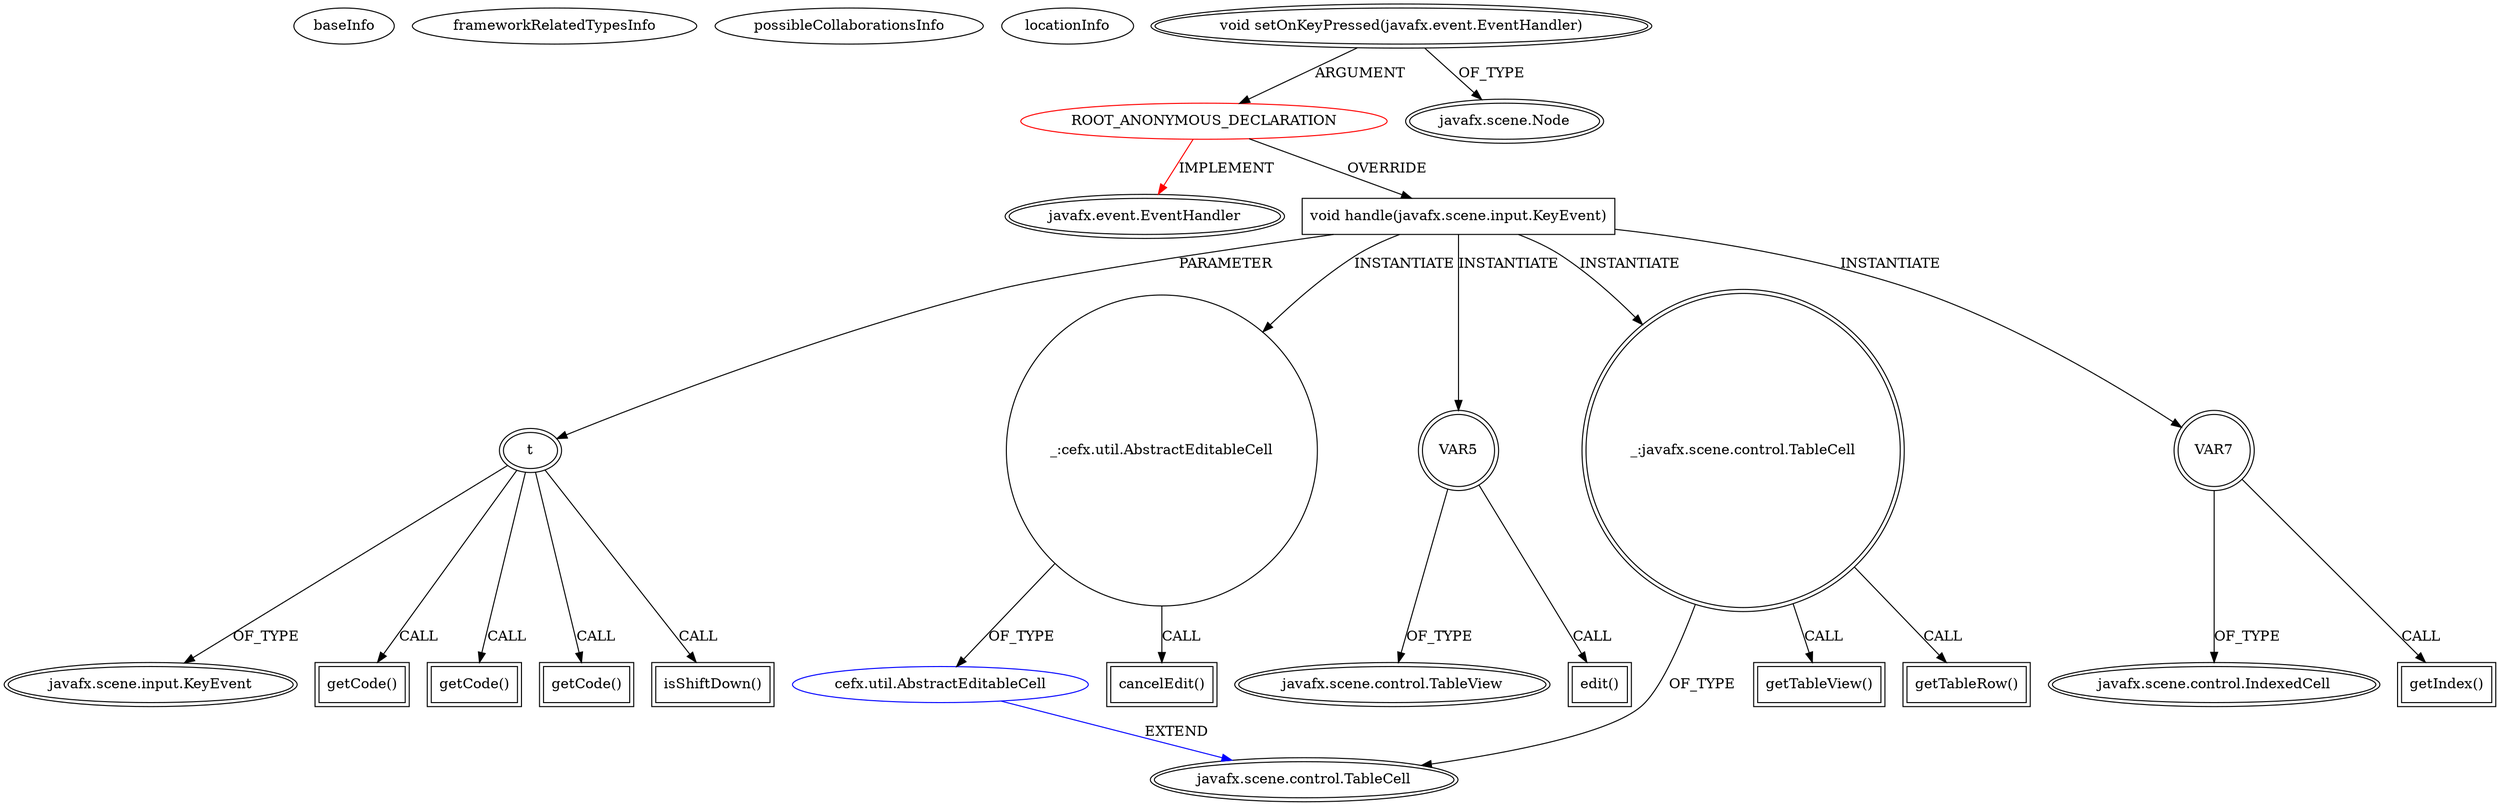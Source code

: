 digraph {
baseInfo[graphId=2171,category="extension_graph",isAnonymous=true,possibleRelation=true]
frameworkRelatedTypesInfo[0="javafx.event.EventHandler"]
possibleCollaborationsInfo[0="2171~OVERRIDING_METHOD_DECLARATION-METHOD_CALL-~javafx.event.EventHandler ~javafx.scene.control.TableCell ~true~false"]
locationInfo[projectName="bianconejo-CEFX",filePath="/bianconejo-CEFX/CEFX-master/src/cefx/util/AbstractEditableCell.java",contextSignature="void createTextField()",graphId="2171"]
0[label="ROOT_ANONYMOUS_DECLARATION",vertexType="ROOT_ANONYMOUS_DECLARATION",isFrameworkType=false,color=red]
1[label="javafx.event.EventHandler",vertexType="FRAMEWORK_INTERFACE_TYPE",isFrameworkType=true,peripheries=2]
2[label="void setOnKeyPressed(javafx.event.EventHandler)",vertexType="OUTSIDE_CALL",isFrameworkType=true,peripheries=2]
3[label="javafx.scene.Node",vertexType="FRAMEWORK_CLASS_TYPE",isFrameworkType=true,peripheries=2]
4[label="void handle(javafx.scene.input.KeyEvent)",vertexType="OVERRIDING_METHOD_DECLARATION",isFrameworkType=false,shape=box]
5[label="t",vertexType="PARAMETER_DECLARATION",isFrameworkType=true,peripheries=2]
6[label="javafx.scene.input.KeyEvent",vertexType="FRAMEWORK_CLASS_TYPE",isFrameworkType=true,peripheries=2]
8[label="getCode()",vertexType="INSIDE_CALL",isFrameworkType=true,peripheries=2,shape=box]
10[label="getCode()",vertexType="INSIDE_CALL",isFrameworkType=true,peripheries=2,shape=box]
11[label="_:cefx.util.AbstractEditableCell",vertexType="VARIABLE_EXPRESION",isFrameworkType=false,shape=circle]
13[label="cefx.util.AbstractEditableCell",vertexType="REFERENCE_CLIENT_CLASS_DECLARATION",isFrameworkType=false,color=blue]
14[label="javafx.scene.control.TableCell",vertexType="FRAMEWORK_CLASS_TYPE",isFrameworkType=true,peripheries=2]
12[label="cancelEdit()",vertexType="INSIDE_CALL",isFrameworkType=true,peripheries=2,shape=box]
16[label="getCode()",vertexType="INSIDE_CALL",isFrameworkType=true,peripheries=2,shape=box]
18[label="isShiftDown()",vertexType="INSIDE_CALL",isFrameworkType=true,peripheries=2,shape=box]
19[label="VAR5",vertexType="VARIABLE_EXPRESION",isFrameworkType=true,peripheries=2,shape=circle]
21[label="javafx.scene.control.TableView",vertexType="FRAMEWORK_CLASS_TYPE",isFrameworkType=true,peripheries=2]
20[label="edit()",vertexType="INSIDE_CALL",isFrameworkType=true,peripheries=2,shape=box]
22[label="_:javafx.scene.control.TableCell",vertexType="VARIABLE_EXPRESION",isFrameworkType=true,peripheries=2,shape=circle]
23[label="getTableView()",vertexType="INSIDE_CALL",isFrameworkType=true,peripheries=2,shape=box]
25[label="VAR7",vertexType="VARIABLE_EXPRESION",isFrameworkType=true,peripheries=2,shape=circle]
27[label="javafx.scene.control.IndexedCell",vertexType="FRAMEWORK_CLASS_TYPE",isFrameworkType=true,peripheries=2]
26[label="getIndex()",vertexType="INSIDE_CALL",isFrameworkType=true,peripheries=2,shape=box]
29[label="getTableRow()",vertexType="INSIDE_CALL",isFrameworkType=true,peripheries=2,shape=box]
0->1[label="IMPLEMENT",color=red]
2->0[label="ARGUMENT"]
2->3[label="OF_TYPE"]
0->4[label="OVERRIDE"]
5->6[label="OF_TYPE"]
4->5[label="PARAMETER"]
5->8[label="CALL"]
5->10[label="CALL"]
4->11[label="INSTANTIATE"]
13->14[label="EXTEND",color=blue]
11->13[label="OF_TYPE"]
11->12[label="CALL"]
5->16[label="CALL"]
5->18[label="CALL"]
4->19[label="INSTANTIATE"]
19->21[label="OF_TYPE"]
19->20[label="CALL"]
4->22[label="INSTANTIATE"]
22->14[label="OF_TYPE"]
22->23[label="CALL"]
4->25[label="INSTANTIATE"]
25->27[label="OF_TYPE"]
25->26[label="CALL"]
22->29[label="CALL"]
}
